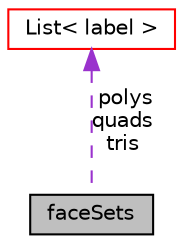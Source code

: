 digraph "faceSets"
{
  bgcolor="transparent";
  edge [fontname="Helvetica",fontsize="10",labelfontname="Helvetica",labelfontsize="10"];
  node [fontname="Helvetica",fontsize="10",shape=record];
  Node1 [label="faceSets",height=0.2,width=0.4,color="black", fillcolor="grey75", style="filled", fontcolor="black"];
  Node2 -> Node1 [dir="back",color="darkorchid3",fontsize="10",style="dashed",label=" polys\nquads\ntris" ,fontname="Helvetica"];
  Node2 [label="List\< label \>",height=0.2,width=0.4,color="red",URL="$a01392.html"];
}
